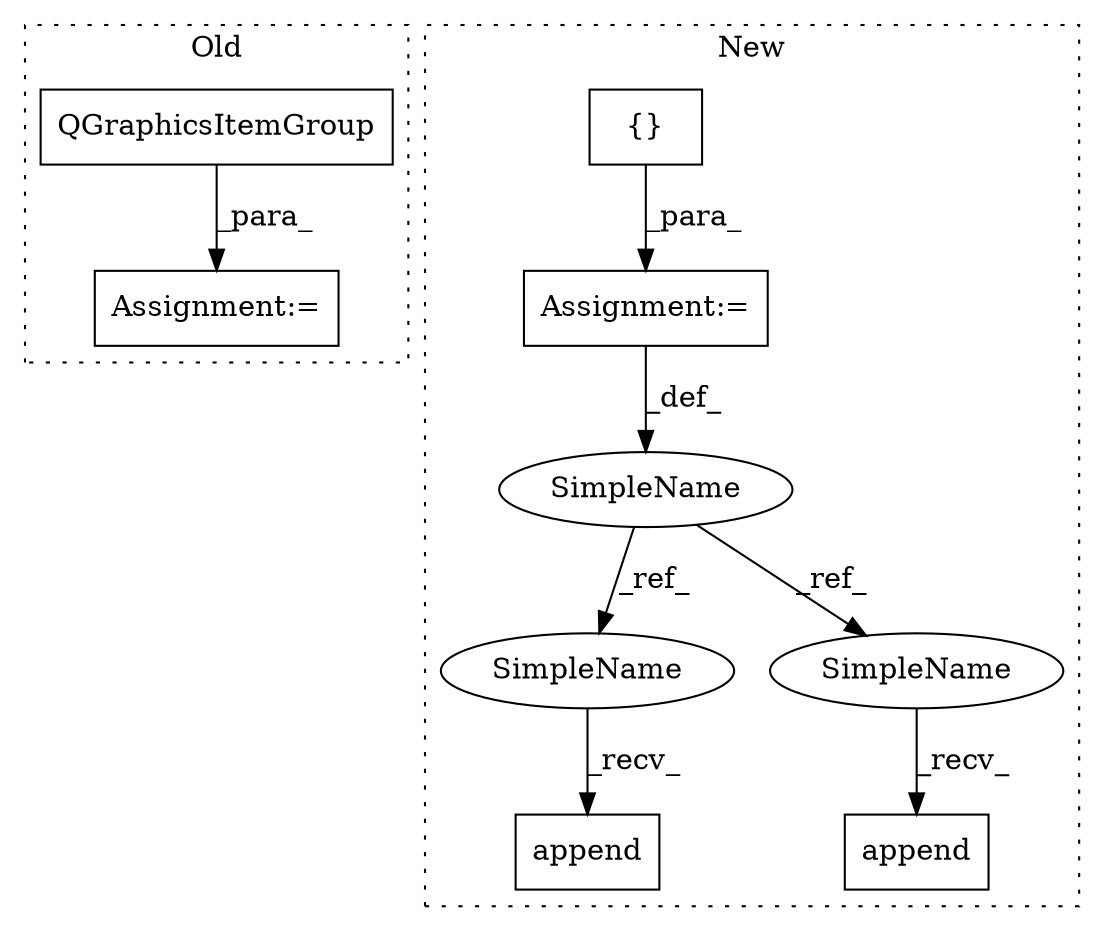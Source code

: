 digraph G {
subgraph cluster0 {
1 [label="QGraphicsItemGroup" a="32" s="35692" l="20" shape="box"];
3 [label="Assignment:=" a="7" s="35691" l="1" shape="box"];
label = "Old";
style="dotted";
}
subgraph cluster1 {
2 [label="{}" a="4" s="35629" l="2" shape="box"];
4 [label="Assignment:=" a="7" s="35619" l="1" shape="box"];
5 [label="append" a="32" s="36799,36810" l="7,1" shape="box"];
6 [label="SimpleName" a="42" s="35616" l="3" shape="ellipse"];
7 [label="append" a="32" s="35870,35916" l="7,1" shape="box"];
8 [label="SimpleName" a="42" s="36795" l="3" shape="ellipse"];
9 [label="SimpleName" a="42" s="35866" l="3" shape="ellipse"];
label = "New";
style="dotted";
}
1 -> 3 [label="_para_"];
2 -> 4 [label="_para_"];
4 -> 6 [label="_def_"];
6 -> 9 [label="_ref_"];
6 -> 8 [label="_ref_"];
8 -> 5 [label="_recv_"];
9 -> 7 [label="_recv_"];
}